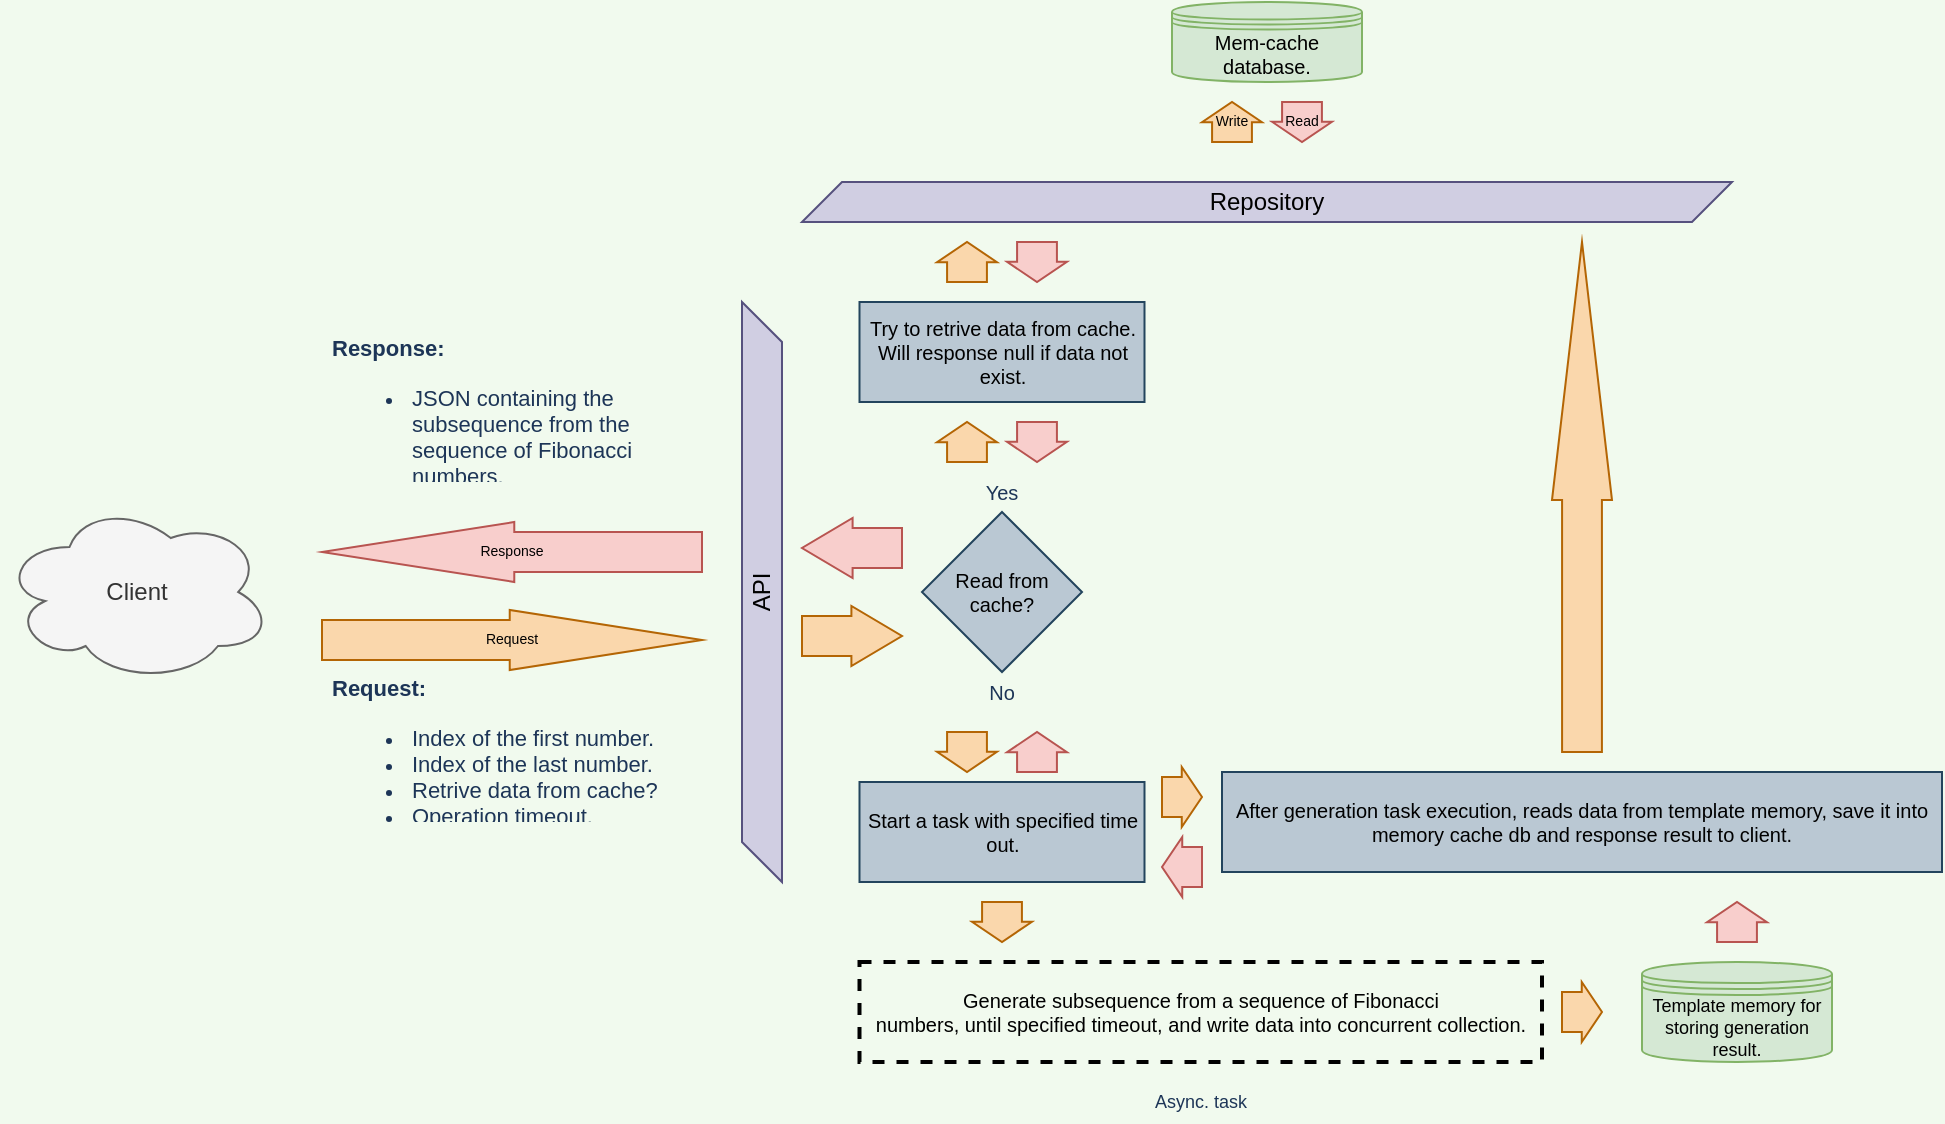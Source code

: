 <mxfile version="15.2.7" type="device"><diagram id="YRL2WqFkalJLAs260J-Q" name="Страница 1"><mxGraphModel dx="1106" dy="656" grid="1" gridSize="10" guides="1" tooltips="1" connect="1" arrows="1" fold="1" page="1" pageScale="1" pageWidth="1169" pageHeight="827" background="#F1FAEE" math="0" shadow="0"><root><mxCell id="0"/><mxCell id="1" parent="0"/><mxCell id="D8HCT7kVuj04ZNJL2JKz-1" value="Client" style="ellipse;shape=cloud;whiteSpace=wrap;html=1;rounded=0;sketch=0;fontColor=#333333;strokeColor=#666666;fillColor=#f5f5f5;" vertex="1" parent="1"><mxGeometry x="20" y="330" width="135" height="90" as="geometry"/></mxCell><mxCell id="D8HCT7kVuj04ZNJL2JKz-4" value="API" style="shape=parallelogram;perimeter=parallelogramPerimeter;whiteSpace=wrap;html=1;fixedSize=1;rounded=0;sketch=0;strokeColor=#56517e;fillColor=#d0cee2;direction=south;horizontal=0;" vertex="1" parent="1"><mxGeometry x="390" y="230" width="20" height="290" as="geometry"/></mxCell><mxCell id="D8HCT7kVuj04ZNJL2JKz-5" value="&lt;h1 style=&quot;font-size: 11px;&quot;&gt;&lt;span style=&quot;font-size: 11px;&quot;&gt;&lt;font style=&quot;font-size: 11px;&quot;&gt;Request:&lt;/font&gt;&lt;/span&gt;&lt;br style=&quot;font-size: 11px;&quot;&gt;&lt;/h1&gt;&lt;ul style=&quot;font-size: 11px;&quot;&gt;&lt;li style=&quot;font-size: 11px;&quot;&gt;&lt;span style=&quot;font-size: 11px;&quot;&gt;Index of the first number.&lt;/span&gt;&lt;/li&gt;&lt;li style=&quot;font-size: 11px;&quot;&gt;&lt;span style=&quot;font-size: 11px;&quot;&gt;Index of the last number.&lt;/span&gt;&lt;/li&gt;&lt;li style=&quot;font-size: 11px;&quot;&gt;&lt;span style=&quot;font-size: 11px;&quot;&gt;Retrive data from cache?&lt;/span&gt;&lt;/li&gt;&lt;li style=&quot;font-size: 11px;&quot;&gt;&lt;span style=&quot;font-size: 11px;&quot;&gt;Operation timeout.&lt;/span&gt;&lt;/li&gt;&lt;/ul&gt;" style="text;html=1;strokeColor=none;fillColor=none;spacing=5;spacingTop=-20;whiteSpace=wrap;overflow=hidden;rounded=0;sketch=0;fontColor=#1D3557;fontSize=11;" vertex="1" parent="1"><mxGeometry x="180" y="420" width="190" height="70" as="geometry"/></mxCell><mxCell id="D8HCT7kVuj04ZNJL2JKz-8" value="Read from cache?" style="rhombus;whiteSpace=wrap;html=1;rounded=0;strokeColor=#23445d;fillColor=#bac8d3;sketch=0;fontSize=10;" vertex="1" parent="1"><mxGeometry x="480" y="335" width="80" height="80" as="geometry"/></mxCell><mxCell id="D8HCT7kVuj04ZNJL2JKz-11" value="Try to retrive data from cache. Will response null if data not exist." style="whiteSpace=wrap;html=1;rounded=0;fontSize=10;strokeColor=#23445d;fillColor=#bac8d3;sketch=0;" vertex="1" parent="1"><mxGeometry x="448.75" y="230" width="142.5" height="50" as="geometry"/></mxCell><mxCell id="D8HCT7kVuj04ZNJL2JKz-17" value="Mem-cache database." style="shape=datastore;whiteSpace=wrap;html=1;rounded=0;sketch=0;fontSize=10;strokeColor=#82b366;fillColor=#d5e8d4;" vertex="1" parent="1"><mxGeometry x="605" y="80" width="95" height="40" as="geometry"/></mxCell><mxCell id="D8HCT7kVuj04ZNJL2JKz-18" value="Repository" style="shape=parallelogram;perimeter=parallelogramPerimeter;whiteSpace=wrap;html=1;fixedSize=1;rounded=0;sketch=0;strokeColor=#56517e;fillColor=#d0cee2;direction=west;horizontal=1;verticalAlign=middle;" vertex="1" parent="1"><mxGeometry x="420" y="170" width="465" height="20" as="geometry"/></mxCell><mxCell id="D8HCT7kVuj04ZNJL2JKz-19" value="Write" style="shape=singleArrow;direction=north;whiteSpace=wrap;html=1;rounded=0;sketch=0;fontSize=7;strokeColor=#b46504;fillColor=#fad7ac;verticalAlign=middle;arrowWidth=0.664;arrowSize=0.506;" vertex="1" parent="1"><mxGeometry x="620" y="130" width="30" height="20" as="geometry"/></mxCell><mxCell id="D8HCT7kVuj04ZNJL2JKz-20" value="Read" style="shape=singleArrow;direction=south;whiteSpace=wrap;html=1;rounded=0;sketch=0;fontSize=7;strokeColor=#b85450;fillColor=#f8cecc;verticalAlign=middle;arrowWidth=0.664;arrowSize=0.506;" vertex="1" parent="1"><mxGeometry x="655" y="130" width="30" height="20" as="geometry"/></mxCell><mxCell id="D8HCT7kVuj04ZNJL2JKz-22" value="Request" style="shape=singleArrow;direction=east;whiteSpace=wrap;html=1;rounded=0;sketch=0;fontSize=7;strokeColor=#b46504;fillColor=#fad7ac;verticalAlign=middle;arrowWidth=0.664;arrowSize=0.506;" vertex="1" parent="1"><mxGeometry x="180" y="384" width="190" height="30" as="geometry"/></mxCell><mxCell id="D8HCT7kVuj04ZNJL2JKz-23" value="Response" style="shape=singleArrow;direction=west;whiteSpace=wrap;html=1;rounded=0;sketch=0;fontSize=7;strokeColor=#b85450;fillColor=#f8cecc;verticalAlign=middle;arrowWidth=0.664;arrowSize=0.506;" vertex="1" parent="1"><mxGeometry x="180" y="340" width="190" height="30" as="geometry"/></mxCell><mxCell id="D8HCT7kVuj04ZNJL2JKz-24" value="&lt;h1 style=&quot;font-size: 11px&quot;&gt;&lt;span style=&quot;font-size: 11px&quot;&gt;&lt;font style=&quot;font-size: 11px&quot;&gt;Response:&lt;/font&gt;&lt;/span&gt;&lt;br style=&quot;font-size: 11px&quot;&gt;&lt;/h1&gt;&lt;ul&gt;&lt;li&gt;&lt;span&gt;JSON containing the subsequence from the sequence of Fibonacci numbers.&lt;/span&gt;&lt;br&gt;&lt;/li&gt;&lt;/ul&gt;" style="text;html=1;strokeColor=none;fillColor=none;spacing=5;spacingTop=-20;whiteSpace=wrap;overflow=hidden;rounded=0;sketch=0;fontColor=#1D3557;fontSize=11;" vertex="1" parent="1"><mxGeometry x="180" y="250" width="190" height="70" as="geometry"/></mxCell><mxCell id="D8HCT7kVuj04ZNJL2JKz-25" value="" style="shape=singleArrow;direction=east;whiteSpace=wrap;html=1;rounded=0;sketch=0;fontSize=7;strokeColor=#b46504;fillColor=#fad7ac;verticalAlign=middle;arrowWidth=0.664;arrowSize=0.506;" vertex="1" parent="1"><mxGeometry x="420" y="382" width="50" height="30" as="geometry"/></mxCell><mxCell id="D8HCT7kVuj04ZNJL2JKz-26" value="" style="shape=singleArrow;direction=west;whiteSpace=wrap;html=1;rounded=0;sketch=0;fontSize=7;strokeColor=#b85450;fillColor=#f8cecc;verticalAlign=middle;arrowWidth=0.664;arrowSize=0.506;" vertex="1" parent="1"><mxGeometry x="420" y="338" width="50" height="30" as="geometry"/></mxCell><mxCell id="D8HCT7kVuj04ZNJL2JKz-29" value="" style="shape=singleArrow;direction=north;whiteSpace=wrap;html=1;rounded=0;sketch=0;fontSize=7;strokeColor=#b46504;fillColor=#fad7ac;verticalAlign=middle;arrowWidth=0.664;arrowSize=0.506;" vertex="1" parent="1"><mxGeometry x="487.5" y="290" width="30" height="20" as="geometry"/></mxCell><mxCell id="D8HCT7kVuj04ZNJL2JKz-30" value="" style="shape=singleArrow;direction=south;whiteSpace=wrap;html=1;rounded=0;sketch=0;fontSize=7;strokeColor=#b85450;fillColor=#f8cecc;verticalAlign=middle;arrowWidth=0.664;arrowSize=0.506;" vertex="1" parent="1"><mxGeometry x="522.5" y="290" width="30" height="20" as="geometry"/></mxCell><mxCell id="D8HCT7kVuj04ZNJL2JKz-31" value="Yes" style="text;html=1;strokeColor=none;fillColor=none;align=center;verticalAlign=middle;whiteSpace=wrap;rounded=0;sketch=0;fontSize=10;fontColor=#1D3557;" vertex="1" parent="1"><mxGeometry x="500" y="315" width="40" height="20" as="geometry"/></mxCell><mxCell id="D8HCT7kVuj04ZNJL2JKz-32" value="No" style="text;html=1;strokeColor=none;fillColor=none;align=center;verticalAlign=middle;whiteSpace=wrap;rounded=0;sketch=0;fontSize=10;fontColor=#1D3557;" vertex="1" parent="1"><mxGeometry x="500" y="415" width="40" height="20" as="geometry"/></mxCell><mxCell id="D8HCT7kVuj04ZNJL2JKz-33" style="edgeStyle=none;rounded=1;sketch=0;orthogonalLoop=1;jettySize=auto;html=1;exitX=0.5;exitY=1;exitDx=0;exitDy=0;shadow=0;fontSize=10;fontColor=#1D3557;strokeColor=#457B9D;fillColor=#A8DADC;verticalAlign=middle;" edge="1" parent="1" source="D8HCT7kVuj04ZNJL2JKz-32" target="D8HCT7kVuj04ZNJL2JKz-32"><mxGeometry relative="1" as="geometry"/></mxCell><mxCell id="D8HCT7kVuj04ZNJL2JKz-34" value="" style="shape=singleArrow;direction=north;whiteSpace=wrap;html=1;rounded=0;sketch=0;fontSize=7;strokeColor=#b46504;fillColor=#fad7ac;verticalAlign=middle;arrowWidth=0.664;arrowSize=0.506;" vertex="1" parent="1"><mxGeometry x="487.5" y="200" width="30" height="20" as="geometry"/></mxCell><mxCell id="D8HCT7kVuj04ZNJL2JKz-35" value="" style="shape=singleArrow;direction=south;whiteSpace=wrap;html=1;rounded=0;sketch=0;fontSize=7;strokeColor=#b85450;fillColor=#f8cecc;verticalAlign=middle;arrowWidth=0.664;arrowSize=0.506;" vertex="1" parent="1"><mxGeometry x="522.5" y="200" width="30" height="20" as="geometry"/></mxCell><mxCell id="D8HCT7kVuj04ZNJL2JKz-36" value="" style="shape=singleArrow;direction=south;whiteSpace=wrap;html=1;rounded=0;sketch=0;fontSize=7;strokeColor=#b46504;fillColor=#fad7ac;verticalAlign=middle;arrowWidth=0.664;arrowSize=0.506;" vertex="1" parent="1"><mxGeometry x="487.5" y="445" width="30" height="20" as="geometry"/></mxCell><mxCell id="D8HCT7kVuj04ZNJL2JKz-37" value="" style="shape=singleArrow;direction=north;whiteSpace=wrap;html=1;rounded=0;sketch=0;fontSize=7;strokeColor=#b85450;fillColor=#f8cecc;verticalAlign=middle;arrowWidth=0.664;arrowSize=0.506;" vertex="1" parent="1"><mxGeometry x="522.5" y="445" width="30" height="20" as="geometry"/></mxCell><mxCell id="D8HCT7kVuj04ZNJL2JKz-38" value="Start a task with specified time out." style="whiteSpace=wrap;html=1;rounded=0;fontSize=10;strokeColor=#23445d;fillColor=#bac8d3;sketch=0;" vertex="1" parent="1"><mxGeometry x="448.75" y="470" width="142.5" height="50" as="geometry"/></mxCell><mxCell id="D8HCT7kVuj04ZNJL2JKz-39" value="&lt;div&gt;Generate subsequence from a sequence of Fibonacci&lt;/div&gt;&lt;div&gt;numbers, until specified timeout, and write data into concurrent collection.&lt;/div&gt;" style="whiteSpace=wrap;html=1;rounded=0;fontSize=10;sketch=0;dashed=1;strokeWidth=2;fillColor=none;" vertex="1" parent="1"><mxGeometry x="448.75" y="560" width="341.25" height="50" as="geometry"/></mxCell><mxCell id="D8HCT7kVuj04ZNJL2JKz-43" value="Template memory for storing generation result." style="shape=datastore;whiteSpace=wrap;html=1;rounded=0;sketch=0;fontSize=9;strokeColor=#82b366;fillColor=#d5e8d4;" vertex="1" parent="1"><mxGeometry x="840" y="560" width="95" height="50" as="geometry"/></mxCell><mxCell id="D8HCT7kVuj04ZNJL2JKz-45" value="" style="shape=singleArrow;direction=south;whiteSpace=wrap;html=1;rounded=0;sketch=0;fontSize=7;strokeColor=#b46504;fillColor=#fad7ac;verticalAlign=middle;arrowWidth=0.664;arrowSize=0.506;" vertex="1" parent="1"><mxGeometry x="505" y="530" width="30" height="20" as="geometry"/></mxCell><mxCell id="D8HCT7kVuj04ZNJL2JKz-46" value="Async. task" style="text;html=1;strokeColor=none;fillColor=none;align=center;verticalAlign=middle;whiteSpace=wrap;rounded=0;dashed=1;sketch=0;fontSize=9;fontColor=#1D3557;" vertex="1" parent="1"><mxGeometry x="594.06" y="620" width="50.62" height="20" as="geometry"/></mxCell><mxCell id="D8HCT7kVuj04ZNJL2JKz-47" value="" style="shape=singleArrow;direction=east;whiteSpace=wrap;html=1;rounded=0;sketch=0;fontSize=7;strokeColor=#b46504;fillColor=#fad7ac;verticalAlign=middle;arrowWidth=0.664;arrowSize=0.506;" vertex="1" parent="1"><mxGeometry x="600" y="462.5" width="20" height="30" as="geometry"/></mxCell><mxCell id="D8HCT7kVuj04ZNJL2JKz-48" value="" style="shape=singleArrow;direction=west;whiteSpace=wrap;html=1;rounded=0;sketch=0;fontSize=7;strokeColor=#b85450;fillColor=#f8cecc;verticalAlign=middle;arrowWidth=0.664;arrowSize=0.506;" vertex="1" parent="1"><mxGeometry x="600" y="497.5" width="20" height="30" as="geometry"/></mxCell><mxCell id="D8HCT7kVuj04ZNJL2JKz-49" value="After generation task execution, reads data from template memory, save it into memory cache db and response result to client." style="whiteSpace=wrap;html=1;rounded=0;fontSize=10;strokeColor=#23445d;fillColor=#bac8d3;sketch=0;" vertex="1" parent="1"><mxGeometry x="630" y="465" width="360" height="50" as="geometry"/></mxCell><mxCell id="D8HCT7kVuj04ZNJL2JKz-50" value="" style="shape=singleArrow;direction=north;whiteSpace=wrap;html=1;rounded=0;sketch=0;fontSize=7;strokeColor=#b85450;fillColor=#f8cecc;verticalAlign=middle;arrowWidth=0.664;arrowSize=0.506;" vertex="1" parent="1"><mxGeometry x="872.5" y="530" width="30" height="20" as="geometry"/></mxCell><mxCell id="D8HCT7kVuj04ZNJL2JKz-51" value="" style="shape=singleArrow;direction=east;whiteSpace=wrap;html=1;rounded=0;sketch=0;fontSize=7;strokeColor=#b46504;fillColor=#fad7ac;verticalAlign=middle;arrowWidth=0.664;arrowSize=0.506;" vertex="1" parent="1"><mxGeometry x="800" y="570" width="20" height="30" as="geometry"/></mxCell><mxCell id="D8HCT7kVuj04ZNJL2JKz-52" value="" style="shape=singleArrow;direction=north;whiteSpace=wrap;html=1;rounded=0;sketch=0;fontSize=7;strokeColor=#b46504;fillColor=#fad7ac;verticalAlign=middle;arrowWidth=0.664;arrowSize=0.506;" vertex="1" parent="1"><mxGeometry x="795" y="200" width="30" height="255" as="geometry"/></mxCell></root></mxGraphModel></diagram></mxfile>